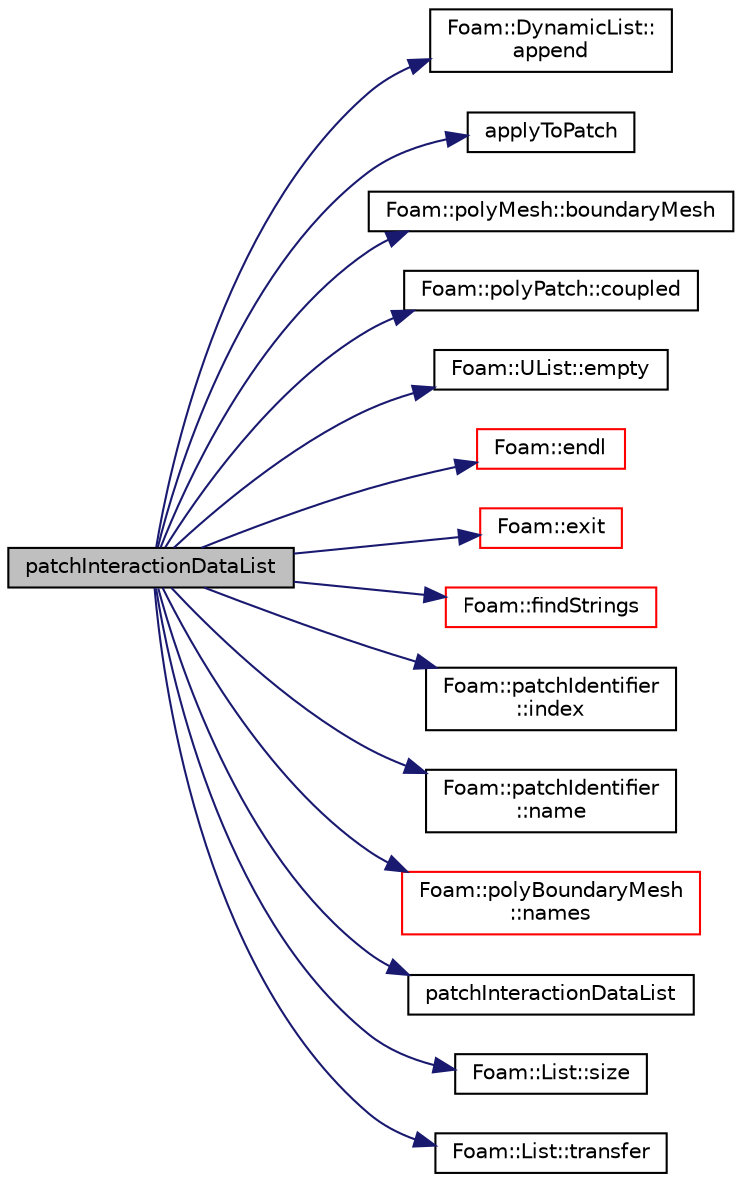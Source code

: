 digraph "patchInteractionDataList"
{
  bgcolor="transparent";
  edge [fontname="Helvetica",fontsize="10",labelfontname="Helvetica",labelfontsize="10"];
  node [fontname="Helvetica",fontsize="10",shape=record];
  rankdir="LR";
  Node5 [label="patchInteractionDataList",height=0.2,width=0.4,color="black", fillcolor="grey75", style="filled", fontcolor="black"];
  Node5 -> Node6 [color="midnightblue",fontsize="10",style="solid",fontname="Helvetica"];
  Node6 [label="Foam::DynamicList::\lappend",height=0.2,width=0.4,color="black",URL="$a27005.html#a7b67b42af715604376ad63a681dee6d8",tooltip="Append an element at the end of the list. "];
  Node5 -> Node7 [color="midnightblue",fontsize="10",style="solid",fontname="Helvetica"];
  Node7 [label="applyToPatch",height=0.2,width=0.4,color="black",URL="$a25309.html#a1dc302e1a069c73e881555feae3ef168",tooltip="Return label of group containing patch id. "];
  Node5 -> Node8 [color="midnightblue",fontsize="10",style="solid",fontname="Helvetica"];
  Node8 [label="Foam::polyMesh::boundaryMesh",height=0.2,width=0.4,color="black",URL="$a28565.html#a9f2b68c134340291eda6197f47f25484",tooltip="Return boundary mesh. "];
  Node5 -> Node9 [color="midnightblue",fontsize="10",style="solid",fontname="Helvetica"];
  Node9 [label="Foam::polyPatch::coupled",height=0.2,width=0.4,color="black",URL="$a28633.html#a39c01db0e66d00fe0621a0c7e5fc4ead",tooltip="Return true if this patch is geometrically coupled (i.e. faces and. "];
  Node5 -> Node10 [color="midnightblue",fontsize="10",style="solid",fontname="Helvetica"];
  Node10 [label="Foam::UList::empty",height=0.2,width=0.4,color="black",URL="$a26837.html#a644718bb2fb240de962dc3c9a1fdf0dc",tooltip="Return true if the UList is empty (ie, size() is zero) "];
  Node5 -> Node11 [color="midnightblue",fontsize="10",style="solid",fontname="Helvetica"];
  Node11 [label="Foam::endl",height=0.2,width=0.4,color="red",URL="$a21851.html#a2db8fe02a0d3909e9351bb4275b23ce4",tooltip="Add newline and flush stream. "];
  Node5 -> Node13 [color="midnightblue",fontsize="10",style="solid",fontname="Helvetica"];
  Node13 [label="Foam::exit",height=0.2,width=0.4,color="red",URL="$a21851.html#a06ca7250d8e89caf05243ec094843642"];
  Node5 -> Node60 [color="midnightblue",fontsize="10",style="solid",fontname="Helvetica"];
  Node60 [label="Foam::findStrings",height=0.2,width=0.4,color="red",URL="$a21851.html#a24d78dbd0055269ca2a05f27a1edebff",tooltip="Return true if string matches one of the regular expressions. "];
  Node5 -> Node66 [color="midnightblue",fontsize="10",style="solid",fontname="Helvetica"];
  Node66 [label="Foam::patchIdentifier\l::index",height=0.2,width=0.4,color="black",URL="$a28273.html#a4a438520bb14406481732edc13c119c7",tooltip="Return the index of this patch in the boundaryMesh. "];
  Node5 -> Node67 [color="midnightblue",fontsize="10",style="solid",fontname="Helvetica"];
  Node67 [label="Foam::patchIdentifier\l::name",height=0.2,width=0.4,color="black",URL="$a28273.html#acc80e00a8ac919288fb55bd14cc88bf6",tooltip="Return name. "];
  Node5 -> Node68 [color="midnightblue",fontsize="10",style="solid",fontname="Helvetica"];
  Node68 [label="Foam::polyBoundaryMesh\l::names",height=0.2,width=0.4,color="red",URL="$a28557.html#ada6aa4fc7adb36994dc5e27d319a3acc",tooltip="Return a list of patch names. "];
  Node5 -> Node70 [color="midnightblue",fontsize="10",style="solid",fontname="Helvetica"];
  Node70 [label="patchInteractionDataList",height=0.2,width=0.4,color="black",URL="$a25309.html#aa4a1e806290a1314bfed80834b65de80",tooltip="Construct null. "];
  Node5 -> Node71 [color="midnightblue",fontsize="10",style="solid",fontname="Helvetica"];
  Node71 [label="Foam::List::size",height=0.2,width=0.4,color="black",URL="$a26833.html#a8a5f6fa29bd4b500caf186f60245b384",tooltip="Override size to be inconsistent with allocated storage. "];
  Node5 -> Node72 [color="midnightblue",fontsize="10",style="solid",fontname="Helvetica"];
  Node72 [label="Foam::List::transfer",height=0.2,width=0.4,color="black",URL="$a26833.html#a25ad1d2084d16b234b0cf91c07e832c0",tooltip="Transfer the contents of the argument List into this list. "];
}
